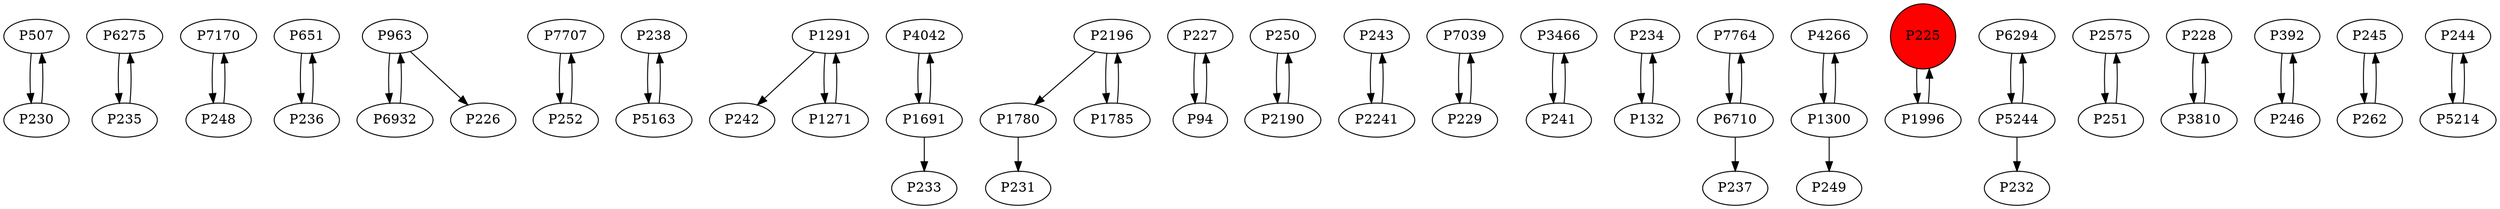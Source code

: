 digraph {
	P507 -> P230
	P6275 -> P235
	P7170 -> P248
	P651 -> P236
	P230 -> P507
	P963 -> P6932
	P7707 -> P252
	P238 -> P5163
	P1291 -> P242
	P4042 -> P1691
	P2196 -> P1780
	P248 -> P7170
	P227 -> P94
	P250 -> P2190
	P94 -> P227
	P243 -> P2241
	P7039 -> P229
	P3466 -> P241
	P234 -> P132
	P7764 -> P6710
	P229 -> P7039
	P4266 -> P1300
	P235 -> P6275
	P241 -> P3466
	P1691 -> P4042
	P1785 -> P2196
	P252 -> P7707
	P1271 -> P1291
	P1780 -> P231
	P225 -> P1996
	P6294 -> P5244
	P2575 -> P251
	P5163 -> P238
	P1691 -> P233
	P1996 -> P225
	P2190 -> P250
	P228 -> P3810
	P1300 -> P4266
	P5244 -> P6294
	P1291 -> P1271
	P392 -> P246
	P2196 -> P1785
	P963 -> P226
	P236 -> P651
	P6710 -> P237
	P2241 -> P243
	P246 -> P392
	P251 -> P2575
	P245 -> P262
	P6710 -> P7764
	P244 -> P5214
	P262 -> P245
	P5214 -> P244
	P1300 -> P249
	P3810 -> P228
	P5244 -> P232
	P132 -> P234
	P6932 -> P963
	P225 [shape=circle]
	P225 [style=filled]
	P225 [fillcolor=red]
}